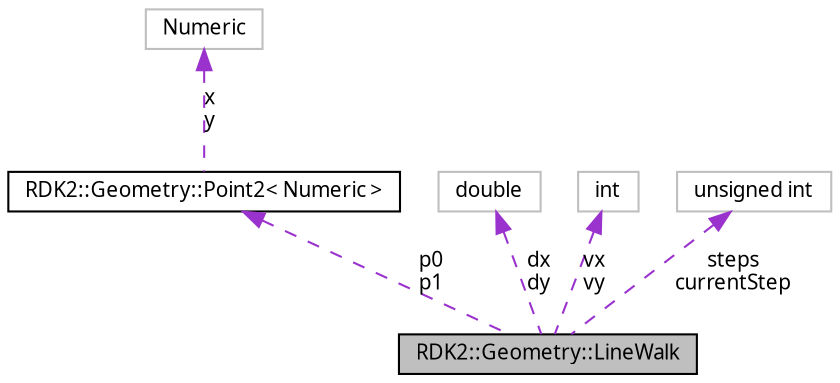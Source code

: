 digraph G
{
  edge [fontname="FreeSans.ttf",fontsize=10,labelfontname="FreeSans.ttf",labelfontsize=10];
  node [fontname="FreeSans.ttf",fontsize=10,shape=record];
  Node1 [label="RDK2::Geometry::LineWalk",height=0.2,width=0.4,color="black", fillcolor="grey75", style="filled" fontcolor="black"];
  Node2 -> Node1 [dir=back,color="darkorchid3",fontsize=10,style="dashed",label="p0\np1",fontname="FreeSans.ttf"];
  Node2 [label="RDK2::Geometry::Point2\< Numeric \>",height=0.2,width=0.4,color="black", fillcolor="white", style="filled",URL="$struct_r_d_k2_1_1_geometry_1_1_point2.html",tooltip="A generic vector with two components."];
  Node3 -> Node2 [dir=back,color="darkorchid3",fontsize=10,style="dashed",label="x\ny",fontname="FreeSans.ttf"];
  Node3 [label="Numeric",height=0.2,width=0.4,color="grey75", fillcolor="white", style="filled"];
  Node4 -> Node1 [dir=back,color="darkorchid3",fontsize=10,style="dashed",label="dx\ndy",fontname="FreeSans.ttf"];
  Node4 [label="double",height=0.2,width=0.4,color="grey75", fillcolor="white", style="filled"];
  Node5 -> Node1 [dir=back,color="darkorchid3",fontsize=10,style="dashed",label="vx\nvy",fontname="FreeSans.ttf"];
  Node5 [label="int",height=0.2,width=0.4,color="grey75", fillcolor="white", style="filled"];
  Node6 -> Node1 [dir=back,color="darkorchid3",fontsize=10,style="dashed",label="steps\ncurrentStep",fontname="FreeSans.ttf"];
  Node6 [label="unsigned int",height=0.2,width=0.4,color="grey75", fillcolor="white", style="filled"];
}
